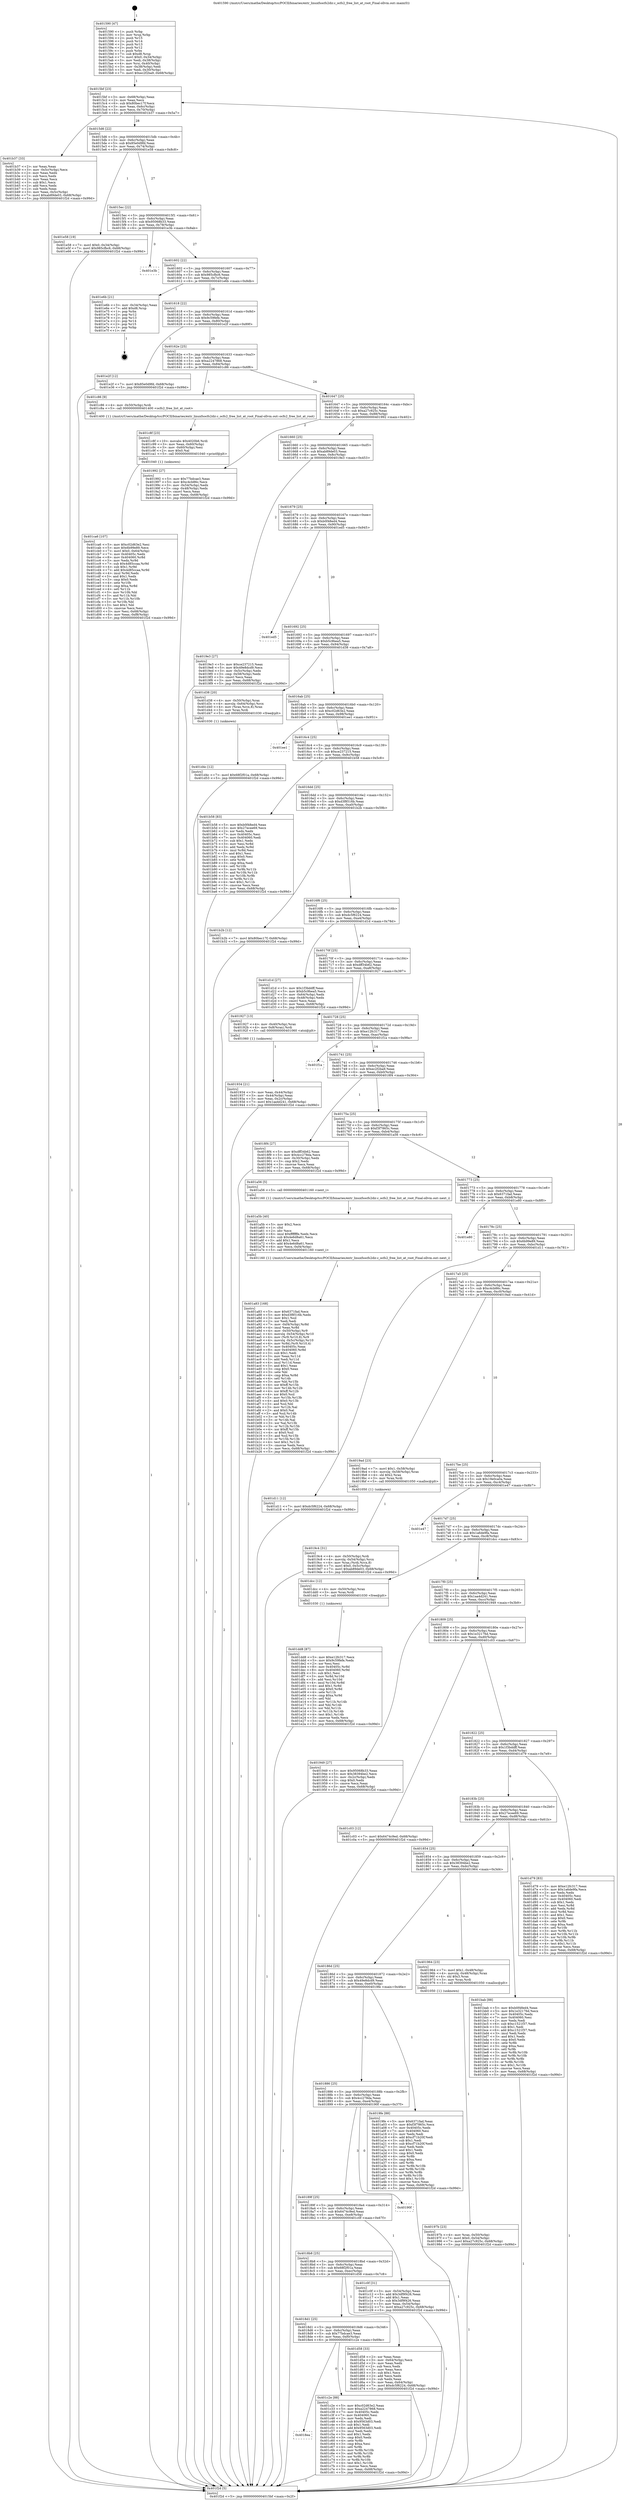 digraph "0x401590" {
  label = "0x401590 (/mnt/c/Users/mathe/Desktop/tcc/POCII/binaries/extr_linuxfsocfs2dir.c_ocfs2_free_list_at_root_Final-ollvm.out::main(0))"
  labelloc = "t"
  node[shape=record]

  Entry [label="",width=0.3,height=0.3,shape=circle,fillcolor=black,style=filled]
  "0x4015bf" [label="{
     0x4015bf [23]\l
     | [instrs]\l
     &nbsp;&nbsp;0x4015bf \<+3\>: mov -0x68(%rbp),%eax\l
     &nbsp;&nbsp;0x4015c2 \<+2\>: mov %eax,%ecx\l
     &nbsp;&nbsp;0x4015c4 \<+6\>: sub $0x80bec17f,%ecx\l
     &nbsp;&nbsp;0x4015ca \<+3\>: mov %eax,-0x6c(%rbp)\l
     &nbsp;&nbsp;0x4015cd \<+3\>: mov %ecx,-0x70(%rbp)\l
     &nbsp;&nbsp;0x4015d0 \<+6\>: je 0000000000401b37 \<main+0x5a7\>\l
  }"]
  "0x401b37" [label="{
     0x401b37 [33]\l
     | [instrs]\l
     &nbsp;&nbsp;0x401b37 \<+2\>: xor %eax,%eax\l
     &nbsp;&nbsp;0x401b39 \<+3\>: mov -0x5c(%rbp),%ecx\l
     &nbsp;&nbsp;0x401b3c \<+2\>: mov %eax,%edx\l
     &nbsp;&nbsp;0x401b3e \<+2\>: sub %ecx,%edx\l
     &nbsp;&nbsp;0x401b40 \<+2\>: mov %eax,%ecx\l
     &nbsp;&nbsp;0x401b42 \<+3\>: sub $0x1,%ecx\l
     &nbsp;&nbsp;0x401b45 \<+2\>: add %ecx,%edx\l
     &nbsp;&nbsp;0x401b47 \<+2\>: sub %edx,%eax\l
     &nbsp;&nbsp;0x401b49 \<+3\>: mov %eax,-0x5c(%rbp)\l
     &nbsp;&nbsp;0x401b4c \<+7\>: movl $0xab89de03,-0x68(%rbp)\l
     &nbsp;&nbsp;0x401b53 \<+5\>: jmp 0000000000401f2d \<main+0x99d\>\l
  }"]
  "0x4015d6" [label="{
     0x4015d6 [22]\l
     | [instrs]\l
     &nbsp;&nbsp;0x4015d6 \<+5\>: jmp 00000000004015db \<main+0x4b\>\l
     &nbsp;&nbsp;0x4015db \<+3\>: mov -0x6c(%rbp),%eax\l
     &nbsp;&nbsp;0x4015de \<+5\>: sub $0x85e0d9fd,%eax\l
     &nbsp;&nbsp;0x4015e3 \<+3\>: mov %eax,-0x74(%rbp)\l
     &nbsp;&nbsp;0x4015e6 \<+6\>: je 0000000000401e58 \<main+0x8c8\>\l
  }"]
  Exit [label="",width=0.3,height=0.3,shape=circle,fillcolor=black,style=filled,peripheries=2]
  "0x401e58" [label="{
     0x401e58 [19]\l
     | [instrs]\l
     &nbsp;&nbsp;0x401e58 \<+7\>: movl $0x0,-0x34(%rbp)\l
     &nbsp;&nbsp;0x401e5f \<+7\>: movl $0x985cfbc6,-0x68(%rbp)\l
     &nbsp;&nbsp;0x401e66 \<+5\>: jmp 0000000000401f2d \<main+0x99d\>\l
  }"]
  "0x4015ec" [label="{
     0x4015ec [22]\l
     | [instrs]\l
     &nbsp;&nbsp;0x4015ec \<+5\>: jmp 00000000004015f1 \<main+0x61\>\l
     &nbsp;&nbsp;0x4015f1 \<+3\>: mov -0x6c(%rbp),%eax\l
     &nbsp;&nbsp;0x4015f4 \<+5\>: sub $0x95068b33,%eax\l
     &nbsp;&nbsp;0x4015f9 \<+3\>: mov %eax,-0x78(%rbp)\l
     &nbsp;&nbsp;0x4015fc \<+6\>: je 0000000000401e3b \<main+0x8ab\>\l
  }"]
  "0x401dd8" [label="{
     0x401dd8 [87]\l
     | [instrs]\l
     &nbsp;&nbsp;0x401dd8 \<+5\>: mov $0xe12fc317,%ecx\l
     &nbsp;&nbsp;0x401ddd \<+5\>: mov $0x9c59fefe,%edx\l
     &nbsp;&nbsp;0x401de2 \<+2\>: xor %esi,%esi\l
     &nbsp;&nbsp;0x401de4 \<+8\>: mov 0x40405c,%r8d\l
     &nbsp;&nbsp;0x401dec \<+8\>: mov 0x404060,%r9d\l
     &nbsp;&nbsp;0x401df4 \<+3\>: sub $0x1,%esi\l
     &nbsp;&nbsp;0x401df7 \<+3\>: mov %r8d,%r10d\l
     &nbsp;&nbsp;0x401dfa \<+3\>: add %esi,%r10d\l
     &nbsp;&nbsp;0x401dfd \<+4\>: imul %r10d,%r8d\l
     &nbsp;&nbsp;0x401e01 \<+4\>: and $0x1,%r8d\l
     &nbsp;&nbsp;0x401e05 \<+4\>: cmp $0x0,%r8d\l
     &nbsp;&nbsp;0x401e09 \<+4\>: sete %r11b\l
     &nbsp;&nbsp;0x401e0d \<+4\>: cmp $0xa,%r9d\l
     &nbsp;&nbsp;0x401e11 \<+3\>: setl %bl\l
     &nbsp;&nbsp;0x401e14 \<+3\>: mov %r11b,%r14b\l
     &nbsp;&nbsp;0x401e17 \<+3\>: and %bl,%r14b\l
     &nbsp;&nbsp;0x401e1a \<+3\>: xor %bl,%r11b\l
     &nbsp;&nbsp;0x401e1d \<+3\>: or %r11b,%r14b\l
     &nbsp;&nbsp;0x401e20 \<+4\>: test $0x1,%r14b\l
     &nbsp;&nbsp;0x401e24 \<+3\>: cmovne %edx,%ecx\l
     &nbsp;&nbsp;0x401e27 \<+3\>: mov %ecx,-0x68(%rbp)\l
     &nbsp;&nbsp;0x401e2a \<+5\>: jmp 0000000000401f2d \<main+0x99d\>\l
  }"]
  "0x401e3b" [label="{
     0x401e3b\l
  }", style=dashed]
  "0x401602" [label="{
     0x401602 [22]\l
     | [instrs]\l
     &nbsp;&nbsp;0x401602 \<+5\>: jmp 0000000000401607 \<main+0x77\>\l
     &nbsp;&nbsp;0x401607 \<+3\>: mov -0x6c(%rbp),%eax\l
     &nbsp;&nbsp;0x40160a \<+5\>: sub $0x985cfbc6,%eax\l
     &nbsp;&nbsp;0x40160f \<+3\>: mov %eax,-0x7c(%rbp)\l
     &nbsp;&nbsp;0x401612 \<+6\>: je 0000000000401e6b \<main+0x8db\>\l
  }"]
  "0x401d4c" [label="{
     0x401d4c [12]\l
     | [instrs]\l
     &nbsp;&nbsp;0x401d4c \<+7\>: movl $0x68f2f01a,-0x68(%rbp)\l
     &nbsp;&nbsp;0x401d53 \<+5\>: jmp 0000000000401f2d \<main+0x99d\>\l
  }"]
  "0x401e6b" [label="{
     0x401e6b [21]\l
     | [instrs]\l
     &nbsp;&nbsp;0x401e6b \<+3\>: mov -0x34(%rbp),%eax\l
     &nbsp;&nbsp;0x401e6e \<+7\>: add $0xd8,%rsp\l
     &nbsp;&nbsp;0x401e75 \<+1\>: pop %rbx\l
     &nbsp;&nbsp;0x401e76 \<+2\>: pop %r12\l
     &nbsp;&nbsp;0x401e78 \<+2\>: pop %r13\l
     &nbsp;&nbsp;0x401e7a \<+2\>: pop %r14\l
     &nbsp;&nbsp;0x401e7c \<+2\>: pop %r15\l
     &nbsp;&nbsp;0x401e7e \<+1\>: pop %rbp\l
     &nbsp;&nbsp;0x401e7f \<+1\>: ret\l
  }"]
  "0x401618" [label="{
     0x401618 [22]\l
     | [instrs]\l
     &nbsp;&nbsp;0x401618 \<+5\>: jmp 000000000040161d \<main+0x8d\>\l
     &nbsp;&nbsp;0x40161d \<+3\>: mov -0x6c(%rbp),%eax\l
     &nbsp;&nbsp;0x401620 \<+5\>: sub $0x9c59fefe,%eax\l
     &nbsp;&nbsp;0x401625 \<+3\>: mov %eax,-0x80(%rbp)\l
     &nbsp;&nbsp;0x401628 \<+6\>: je 0000000000401e2f \<main+0x89f\>\l
  }"]
  "0x401ca6" [label="{
     0x401ca6 [107]\l
     | [instrs]\l
     &nbsp;&nbsp;0x401ca6 \<+5\>: mov $0xc02d63e2,%esi\l
     &nbsp;&nbsp;0x401cab \<+5\>: mov $0x6b99e89,%ecx\l
     &nbsp;&nbsp;0x401cb0 \<+7\>: movl $0x0,-0x64(%rbp)\l
     &nbsp;&nbsp;0x401cb7 \<+7\>: mov 0x40405c,%edx\l
     &nbsp;&nbsp;0x401cbe \<+8\>: mov 0x404060,%r8d\l
     &nbsp;&nbsp;0x401cc6 \<+3\>: mov %edx,%r9d\l
     &nbsp;&nbsp;0x401cc9 \<+7\>: sub $0x4d85ccaa,%r9d\l
     &nbsp;&nbsp;0x401cd0 \<+4\>: sub $0x1,%r9d\l
     &nbsp;&nbsp;0x401cd4 \<+7\>: add $0x4d85ccaa,%r9d\l
     &nbsp;&nbsp;0x401cdb \<+4\>: imul %r9d,%edx\l
     &nbsp;&nbsp;0x401cdf \<+3\>: and $0x1,%edx\l
     &nbsp;&nbsp;0x401ce2 \<+3\>: cmp $0x0,%edx\l
     &nbsp;&nbsp;0x401ce5 \<+4\>: sete %r10b\l
     &nbsp;&nbsp;0x401ce9 \<+4\>: cmp $0xa,%r8d\l
     &nbsp;&nbsp;0x401ced \<+4\>: setl %r11b\l
     &nbsp;&nbsp;0x401cf1 \<+3\>: mov %r10b,%bl\l
     &nbsp;&nbsp;0x401cf4 \<+3\>: and %r11b,%bl\l
     &nbsp;&nbsp;0x401cf7 \<+3\>: xor %r11b,%r10b\l
     &nbsp;&nbsp;0x401cfa \<+3\>: or %r10b,%bl\l
     &nbsp;&nbsp;0x401cfd \<+3\>: test $0x1,%bl\l
     &nbsp;&nbsp;0x401d00 \<+3\>: cmovne %ecx,%esi\l
     &nbsp;&nbsp;0x401d03 \<+3\>: mov %esi,-0x68(%rbp)\l
     &nbsp;&nbsp;0x401d06 \<+6\>: mov %eax,-0xf8(%rbp)\l
     &nbsp;&nbsp;0x401d0c \<+5\>: jmp 0000000000401f2d \<main+0x99d\>\l
  }"]
  "0x401e2f" [label="{
     0x401e2f [12]\l
     | [instrs]\l
     &nbsp;&nbsp;0x401e2f \<+7\>: movl $0x85e0d9fd,-0x68(%rbp)\l
     &nbsp;&nbsp;0x401e36 \<+5\>: jmp 0000000000401f2d \<main+0x99d\>\l
  }"]
  "0x40162e" [label="{
     0x40162e [25]\l
     | [instrs]\l
     &nbsp;&nbsp;0x40162e \<+5\>: jmp 0000000000401633 \<main+0xa3\>\l
     &nbsp;&nbsp;0x401633 \<+3\>: mov -0x6c(%rbp),%eax\l
     &nbsp;&nbsp;0x401636 \<+5\>: sub $0xa2247868,%eax\l
     &nbsp;&nbsp;0x40163b \<+6\>: mov %eax,-0x84(%rbp)\l
     &nbsp;&nbsp;0x401641 \<+6\>: je 0000000000401c86 \<main+0x6f6\>\l
  }"]
  "0x401c8f" [label="{
     0x401c8f [23]\l
     | [instrs]\l
     &nbsp;&nbsp;0x401c8f \<+10\>: movabs $0x4020b6,%rdi\l
     &nbsp;&nbsp;0x401c99 \<+3\>: mov %eax,-0x60(%rbp)\l
     &nbsp;&nbsp;0x401c9c \<+3\>: mov -0x60(%rbp),%esi\l
     &nbsp;&nbsp;0x401c9f \<+2\>: mov $0x0,%al\l
     &nbsp;&nbsp;0x401ca1 \<+5\>: call 0000000000401040 \<printf@plt\>\l
     | [calls]\l
     &nbsp;&nbsp;0x401040 \{1\} (unknown)\l
  }"]
  "0x401c86" [label="{
     0x401c86 [9]\l
     | [instrs]\l
     &nbsp;&nbsp;0x401c86 \<+4\>: mov -0x50(%rbp),%rdi\l
     &nbsp;&nbsp;0x401c8a \<+5\>: call 0000000000401400 \<ocfs2_free_list_at_root\>\l
     | [calls]\l
     &nbsp;&nbsp;0x401400 \{1\} (/mnt/c/Users/mathe/Desktop/tcc/POCII/binaries/extr_linuxfsocfs2dir.c_ocfs2_free_list_at_root_Final-ollvm.out::ocfs2_free_list_at_root)\l
  }"]
  "0x401647" [label="{
     0x401647 [25]\l
     | [instrs]\l
     &nbsp;&nbsp;0x401647 \<+5\>: jmp 000000000040164c \<main+0xbc\>\l
     &nbsp;&nbsp;0x40164c \<+3\>: mov -0x6c(%rbp),%eax\l
     &nbsp;&nbsp;0x40164f \<+5\>: sub $0xa27c925c,%eax\l
     &nbsp;&nbsp;0x401654 \<+6\>: mov %eax,-0x88(%rbp)\l
     &nbsp;&nbsp;0x40165a \<+6\>: je 0000000000401992 \<main+0x402\>\l
  }"]
  "0x4018ea" [label="{
     0x4018ea\l
  }", style=dashed]
  "0x401992" [label="{
     0x401992 [27]\l
     | [instrs]\l
     &nbsp;&nbsp;0x401992 \<+5\>: mov $0x77bdcae3,%eax\l
     &nbsp;&nbsp;0x401997 \<+5\>: mov $0xc4cb86c,%ecx\l
     &nbsp;&nbsp;0x40199c \<+3\>: mov -0x54(%rbp),%edx\l
     &nbsp;&nbsp;0x40199f \<+3\>: cmp -0x48(%rbp),%edx\l
     &nbsp;&nbsp;0x4019a2 \<+3\>: cmovl %ecx,%eax\l
     &nbsp;&nbsp;0x4019a5 \<+3\>: mov %eax,-0x68(%rbp)\l
     &nbsp;&nbsp;0x4019a8 \<+5\>: jmp 0000000000401f2d \<main+0x99d\>\l
  }"]
  "0x401660" [label="{
     0x401660 [25]\l
     | [instrs]\l
     &nbsp;&nbsp;0x401660 \<+5\>: jmp 0000000000401665 \<main+0xd5\>\l
     &nbsp;&nbsp;0x401665 \<+3\>: mov -0x6c(%rbp),%eax\l
     &nbsp;&nbsp;0x401668 \<+5\>: sub $0xab89de03,%eax\l
     &nbsp;&nbsp;0x40166d \<+6\>: mov %eax,-0x8c(%rbp)\l
     &nbsp;&nbsp;0x401673 \<+6\>: je 00000000004019e3 \<main+0x453\>\l
  }"]
  "0x401c2e" [label="{
     0x401c2e [88]\l
     | [instrs]\l
     &nbsp;&nbsp;0x401c2e \<+5\>: mov $0xc02d63e2,%eax\l
     &nbsp;&nbsp;0x401c33 \<+5\>: mov $0xa2247868,%ecx\l
     &nbsp;&nbsp;0x401c38 \<+7\>: mov 0x40405c,%edx\l
     &nbsp;&nbsp;0x401c3f \<+7\>: mov 0x404060,%esi\l
     &nbsp;&nbsp;0x401c46 \<+2\>: mov %edx,%edi\l
     &nbsp;&nbsp;0x401c48 \<+6\>: sub $0x9563d03,%edi\l
     &nbsp;&nbsp;0x401c4e \<+3\>: sub $0x1,%edi\l
     &nbsp;&nbsp;0x401c51 \<+6\>: add $0x9563d03,%edi\l
     &nbsp;&nbsp;0x401c57 \<+3\>: imul %edi,%edx\l
     &nbsp;&nbsp;0x401c5a \<+3\>: and $0x1,%edx\l
     &nbsp;&nbsp;0x401c5d \<+3\>: cmp $0x0,%edx\l
     &nbsp;&nbsp;0x401c60 \<+4\>: sete %r8b\l
     &nbsp;&nbsp;0x401c64 \<+3\>: cmp $0xa,%esi\l
     &nbsp;&nbsp;0x401c67 \<+4\>: setl %r9b\l
     &nbsp;&nbsp;0x401c6b \<+3\>: mov %r8b,%r10b\l
     &nbsp;&nbsp;0x401c6e \<+3\>: and %r9b,%r10b\l
     &nbsp;&nbsp;0x401c71 \<+3\>: xor %r9b,%r8b\l
     &nbsp;&nbsp;0x401c74 \<+3\>: or %r8b,%r10b\l
     &nbsp;&nbsp;0x401c77 \<+4\>: test $0x1,%r10b\l
     &nbsp;&nbsp;0x401c7b \<+3\>: cmovne %ecx,%eax\l
     &nbsp;&nbsp;0x401c7e \<+3\>: mov %eax,-0x68(%rbp)\l
     &nbsp;&nbsp;0x401c81 \<+5\>: jmp 0000000000401f2d \<main+0x99d\>\l
  }"]
  "0x4019e3" [label="{
     0x4019e3 [27]\l
     | [instrs]\l
     &nbsp;&nbsp;0x4019e3 \<+5\>: mov $0xce237215,%eax\l
     &nbsp;&nbsp;0x4019e8 \<+5\>: mov $0x49e8dcd9,%ecx\l
     &nbsp;&nbsp;0x4019ed \<+3\>: mov -0x5c(%rbp),%edx\l
     &nbsp;&nbsp;0x4019f0 \<+3\>: cmp -0x58(%rbp),%edx\l
     &nbsp;&nbsp;0x4019f3 \<+3\>: cmovl %ecx,%eax\l
     &nbsp;&nbsp;0x4019f6 \<+3\>: mov %eax,-0x68(%rbp)\l
     &nbsp;&nbsp;0x4019f9 \<+5\>: jmp 0000000000401f2d \<main+0x99d\>\l
  }"]
  "0x401679" [label="{
     0x401679 [25]\l
     | [instrs]\l
     &nbsp;&nbsp;0x401679 \<+5\>: jmp 000000000040167e \<main+0xee\>\l
     &nbsp;&nbsp;0x40167e \<+3\>: mov -0x6c(%rbp),%eax\l
     &nbsp;&nbsp;0x401681 \<+5\>: sub $0xb0f48ed4,%eax\l
     &nbsp;&nbsp;0x401686 \<+6\>: mov %eax,-0x90(%rbp)\l
     &nbsp;&nbsp;0x40168c \<+6\>: je 0000000000401ed5 \<main+0x945\>\l
  }"]
  "0x4018d1" [label="{
     0x4018d1 [25]\l
     | [instrs]\l
     &nbsp;&nbsp;0x4018d1 \<+5\>: jmp 00000000004018d6 \<main+0x346\>\l
     &nbsp;&nbsp;0x4018d6 \<+3\>: mov -0x6c(%rbp),%eax\l
     &nbsp;&nbsp;0x4018d9 \<+5\>: sub $0x77bdcae3,%eax\l
     &nbsp;&nbsp;0x4018de \<+6\>: mov %eax,-0xf0(%rbp)\l
     &nbsp;&nbsp;0x4018e4 \<+6\>: je 0000000000401c2e \<main+0x69e\>\l
  }"]
  "0x401ed5" [label="{
     0x401ed5\l
  }", style=dashed]
  "0x401692" [label="{
     0x401692 [25]\l
     | [instrs]\l
     &nbsp;&nbsp;0x401692 \<+5\>: jmp 0000000000401697 \<main+0x107\>\l
     &nbsp;&nbsp;0x401697 \<+3\>: mov -0x6c(%rbp),%eax\l
     &nbsp;&nbsp;0x40169a \<+5\>: sub $0xb5c9bea5,%eax\l
     &nbsp;&nbsp;0x40169f \<+6\>: mov %eax,-0x94(%rbp)\l
     &nbsp;&nbsp;0x4016a5 \<+6\>: je 0000000000401d38 \<main+0x7a8\>\l
  }"]
  "0x401d58" [label="{
     0x401d58 [33]\l
     | [instrs]\l
     &nbsp;&nbsp;0x401d58 \<+2\>: xor %eax,%eax\l
     &nbsp;&nbsp;0x401d5a \<+3\>: mov -0x64(%rbp),%ecx\l
     &nbsp;&nbsp;0x401d5d \<+2\>: mov %eax,%edx\l
     &nbsp;&nbsp;0x401d5f \<+2\>: sub %ecx,%edx\l
     &nbsp;&nbsp;0x401d61 \<+2\>: mov %eax,%ecx\l
     &nbsp;&nbsp;0x401d63 \<+3\>: sub $0x1,%ecx\l
     &nbsp;&nbsp;0x401d66 \<+2\>: add %ecx,%edx\l
     &nbsp;&nbsp;0x401d68 \<+2\>: sub %edx,%eax\l
     &nbsp;&nbsp;0x401d6a \<+3\>: mov %eax,-0x64(%rbp)\l
     &nbsp;&nbsp;0x401d6d \<+7\>: movl $0xdc5f6224,-0x68(%rbp)\l
     &nbsp;&nbsp;0x401d74 \<+5\>: jmp 0000000000401f2d \<main+0x99d\>\l
  }"]
  "0x401d38" [label="{
     0x401d38 [20]\l
     | [instrs]\l
     &nbsp;&nbsp;0x401d38 \<+4\>: mov -0x50(%rbp),%rax\l
     &nbsp;&nbsp;0x401d3c \<+4\>: movslq -0x64(%rbp),%rcx\l
     &nbsp;&nbsp;0x401d40 \<+4\>: mov (%rax,%rcx,8),%rax\l
     &nbsp;&nbsp;0x401d44 \<+3\>: mov %rax,%rdi\l
     &nbsp;&nbsp;0x401d47 \<+5\>: call 0000000000401030 \<free@plt\>\l
     | [calls]\l
     &nbsp;&nbsp;0x401030 \{1\} (unknown)\l
  }"]
  "0x4016ab" [label="{
     0x4016ab [25]\l
     | [instrs]\l
     &nbsp;&nbsp;0x4016ab \<+5\>: jmp 00000000004016b0 \<main+0x120\>\l
     &nbsp;&nbsp;0x4016b0 \<+3\>: mov -0x6c(%rbp),%eax\l
     &nbsp;&nbsp;0x4016b3 \<+5\>: sub $0xc02d63e2,%eax\l
     &nbsp;&nbsp;0x4016b8 \<+6\>: mov %eax,-0x98(%rbp)\l
     &nbsp;&nbsp;0x4016be \<+6\>: je 0000000000401ee1 \<main+0x951\>\l
  }"]
  "0x4018b8" [label="{
     0x4018b8 [25]\l
     | [instrs]\l
     &nbsp;&nbsp;0x4018b8 \<+5\>: jmp 00000000004018bd \<main+0x32d\>\l
     &nbsp;&nbsp;0x4018bd \<+3\>: mov -0x6c(%rbp),%eax\l
     &nbsp;&nbsp;0x4018c0 \<+5\>: sub $0x68f2f01a,%eax\l
     &nbsp;&nbsp;0x4018c5 \<+6\>: mov %eax,-0xec(%rbp)\l
     &nbsp;&nbsp;0x4018cb \<+6\>: je 0000000000401d58 \<main+0x7c8\>\l
  }"]
  "0x401ee1" [label="{
     0x401ee1\l
  }", style=dashed]
  "0x4016c4" [label="{
     0x4016c4 [25]\l
     | [instrs]\l
     &nbsp;&nbsp;0x4016c4 \<+5\>: jmp 00000000004016c9 \<main+0x139\>\l
     &nbsp;&nbsp;0x4016c9 \<+3\>: mov -0x6c(%rbp),%eax\l
     &nbsp;&nbsp;0x4016cc \<+5\>: sub $0xce237215,%eax\l
     &nbsp;&nbsp;0x4016d1 \<+6\>: mov %eax,-0x9c(%rbp)\l
     &nbsp;&nbsp;0x4016d7 \<+6\>: je 0000000000401b58 \<main+0x5c8\>\l
  }"]
  "0x401c0f" [label="{
     0x401c0f [31]\l
     | [instrs]\l
     &nbsp;&nbsp;0x401c0f \<+3\>: mov -0x54(%rbp),%eax\l
     &nbsp;&nbsp;0x401c12 \<+5\>: add $0x3df9f426,%eax\l
     &nbsp;&nbsp;0x401c17 \<+3\>: add $0x1,%eax\l
     &nbsp;&nbsp;0x401c1a \<+5\>: sub $0x3df9f426,%eax\l
     &nbsp;&nbsp;0x401c1f \<+3\>: mov %eax,-0x54(%rbp)\l
     &nbsp;&nbsp;0x401c22 \<+7\>: movl $0xa27c925c,-0x68(%rbp)\l
     &nbsp;&nbsp;0x401c29 \<+5\>: jmp 0000000000401f2d \<main+0x99d\>\l
  }"]
  "0x401b58" [label="{
     0x401b58 [83]\l
     | [instrs]\l
     &nbsp;&nbsp;0x401b58 \<+5\>: mov $0xb0f48ed4,%eax\l
     &nbsp;&nbsp;0x401b5d \<+5\>: mov $0x27ecee69,%ecx\l
     &nbsp;&nbsp;0x401b62 \<+2\>: xor %edx,%edx\l
     &nbsp;&nbsp;0x401b64 \<+7\>: mov 0x40405c,%esi\l
     &nbsp;&nbsp;0x401b6b \<+7\>: mov 0x404060,%edi\l
     &nbsp;&nbsp;0x401b72 \<+3\>: sub $0x1,%edx\l
     &nbsp;&nbsp;0x401b75 \<+3\>: mov %esi,%r8d\l
     &nbsp;&nbsp;0x401b78 \<+3\>: add %edx,%r8d\l
     &nbsp;&nbsp;0x401b7b \<+4\>: imul %r8d,%esi\l
     &nbsp;&nbsp;0x401b7f \<+3\>: and $0x1,%esi\l
     &nbsp;&nbsp;0x401b82 \<+3\>: cmp $0x0,%esi\l
     &nbsp;&nbsp;0x401b85 \<+4\>: sete %r9b\l
     &nbsp;&nbsp;0x401b89 \<+3\>: cmp $0xa,%edi\l
     &nbsp;&nbsp;0x401b8c \<+4\>: setl %r10b\l
     &nbsp;&nbsp;0x401b90 \<+3\>: mov %r9b,%r11b\l
     &nbsp;&nbsp;0x401b93 \<+3\>: and %r10b,%r11b\l
     &nbsp;&nbsp;0x401b96 \<+3\>: xor %r10b,%r9b\l
     &nbsp;&nbsp;0x401b99 \<+3\>: or %r9b,%r11b\l
     &nbsp;&nbsp;0x401b9c \<+4\>: test $0x1,%r11b\l
     &nbsp;&nbsp;0x401ba0 \<+3\>: cmovne %ecx,%eax\l
     &nbsp;&nbsp;0x401ba3 \<+3\>: mov %eax,-0x68(%rbp)\l
     &nbsp;&nbsp;0x401ba6 \<+5\>: jmp 0000000000401f2d \<main+0x99d\>\l
  }"]
  "0x4016dd" [label="{
     0x4016dd [25]\l
     | [instrs]\l
     &nbsp;&nbsp;0x4016dd \<+5\>: jmp 00000000004016e2 \<main+0x152\>\l
     &nbsp;&nbsp;0x4016e2 \<+3\>: mov -0x6c(%rbp),%eax\l
     &nbsp;&nbsp;0x4016e5 \<+5\>: sub $0xd3f8516b,%eax\l
     &nbsp;&nbsp;0x4016ea \<+6\>: mov %eax,-0xa0(%rbp)\l
     &nbsp;&nbsp;0x4016f0 \<+6\>: je 0000000000401b2b \<main+0x59b\>\l
  }"]
  "0x40189f" [label="{
     0x40189f [25]\l
     | [instrs]\l
     &nbsp;&nbsp;0x40189f \<+5\>: jmp 00000000004018a4 \<main+0x314\>\l
     &nbsp;&nbsp;0x4018a4 \<+3\>: mov -0x6c(%rbp),%eax\l
     &nbsp;&nbsp;0x4018a7 \<+5\>: sub $0x6474c9ed,%eax\l
     &nbsp;&nbsp;0x4018ac \<+6\>: mov %eax,-0xe8(%rbp)\l
     &nbsp;&nbsp;0x4018b2 \<+6\>: je 0000000000401c0f \<main+0x67f\>\l
  }"]
  "0x401b2b" [label="{
     0x401b2b [12]\l
     | [instrs]\l
     &nbsp;&nbsp;0x401b2b \<+7\>: movl $0x80bec17f,-0x68(%rbp)\l
     &nbsp;&nbsp;0x401b32 \<+5\>: jmp 0000000000401f2d \<main+0x99d\>\l
  }"]
  "0x4016f6" [label="{
     0x4016f6 [25]\l
     | [instrs]\l
     &nbsp;&nbsp;0x4016f6 \<+5\>: jmp 00000000004016fb \<main+0x16b\>\l
     &nbsp;&nbsp;0x4016fb \<+3\>: mov -0x6c(%rbp),%eax\l
     &nbsp;&nbsp;0x4016fe \<+5\>: sub $0xdc5f6224,%eax\l
     &nbsp;&nbsp;0x401703 \<+6\>: mov %eax,-0xa4(%rbp)\l
     &nbsp;&nbsp;0x401709 \<+6\>: je 0000000000401d1d \<main+0x78d\>\l
  }"]
  "0x40190f" [label="{
     0x40190f\l
  }", style=dashed]
  "0x401d1d" [label="{
     0x401d1d [27]\l
     | [instrs]\l
     &nbsp;&nbsp;0x401d1d \<+5\>: mov $0x1f3bddff,%eax\l
     &nbsp;&nbsp;0x401d22 \<+5\>: mov $0xb5c9bea5,%ecx\l
     &nbsp;&nbsp;0x401d27 \<+3\>: mov -0x64(%rbp),%edx\l
     &nbsp;&nbsp;0x401d2a \<+3\>: cmp -0x48(%rbp),%edx\l
     &nbsp;&nbsp;0x401d2d \<+3\>: cmovl %ecx,%eax\l
     &nbsp;&nbsp;0x401d30 \<+3\>: mov %eax,-0x68(%rbp)\l
     &nbsp;&nbsp;0x401d33 \<+5\>: jmp 0000000000401f2d \<main+0x99d\>\l
  }"]
  "0x40170f" [label="{
     0x40170f [25]\l
     | [instrs]\l
     &nbsp;&nbsp;0x40170f \<+5\>: jmp 0000000000401714 \<main+0x184\>\l
     &nbsp;&nbsp;0x401714 \<+3\>: mov -0x6c(%rbp),%eax\l
     &nbsp;&nbsp;0x401717 \<+5\>: sub $0xdff34b62,%eax\l
     &nbsp;&nbsp;0x40171c \<+6\>: mov %eax,-0xa8(%rbp)\l
     &nbsp;&nbsp;0x401722 \<+6\>: je 0000000000401927 \<main+0x397\>\l
  }"]
  "0x401a83" [label="{
     0x401a83 [168]\l
     | [instrs]\l
     &nbsp;&nbsp;0x401a83 \<+5\>: mov $0x6371fad,%ecx\l
     &nbsp;&nbsp;0x401a88 \<+5\>: mov $0xd3f8516b,%edx\l
     &nbsp;&nbsp;0x401a8d \<+3\>: mov $0x1,%sil\l
     &nbsp;&nbsp;0x401a90 \<+2\>: xor %edi,%edi\l
     &nbsp;&nbsp;0x401a92 \<+7\>: mov -0xf4(%rbp),%r8d\l
     &nbsp;&nbsp;0x401a99 \<+4\>: imul %eax,%r8d\l
     &nbsp;&nbsp;0x401a9d \<+4\>: mov -0x50(%rbp),%r9\l
     &nbsp;&nbsp;0x401aa1 \<+4\>: movslq -0x54(%rbp),%r10\l
     &nbsp;&nbsp;0x401aa5 \<+4\>: mov (%r9,%r10,8),%r9\l
     &nbsp;&nbsp;0x401aa9 \<+4\>: movslq -0x5c(%rbp),%r10\l
     &nbsp;&nbsp;0x401aad \<+4\>: mov %r8d,(%r9,%r10,4)\l
     &nbsp;&nbsp;0x401ab1 \<+7\>: mov 0x40405c,%eax\l
     &nbsp;&nbsp;0x401ab8 \<+8\>: mov 0x404060,%r8d\l
     &nbsp;&nbsp;0x401ac0 \<+3\>: sub $0x1,%edi\l
     &nbsp;&nbsp;0x401ac3 \<+3\>: mov %eax,%r11d\l
     &nbsp;&nbsp;0x401ac6 \<+3\>: add %edi,%r11d\l
     &nbsp;&nbsp;0x401ac9 \<+4\>: imul %r11d,%eax\l
     &nbsp;&nbsp;0x401acd \<+3\>: and $0x1,%eax\l
     &nbsp;&nbsp;0x401ad0 \<+3\>: cmp $0x0,%eax\l
     &nbsp;&nbsp;0x401ad3 \<+3\>: sete %bl\l
     &nbsp;&nbsp;0x401ad6 \<+4\>: cmp $0xa,%r8d\l
     &nbsp;&nbsp;0x401ada \<+4\>: setl %r14b\l
     &nbsp;&nbsp;0x401ade \<+3\>: mov %bl,%r15b\l
     &nbsp;&nbsp;0x401ae1 \<+4\>: xor $0xff,%r15b\l
     &nbsp;&nbsp;0x401ae5 \<+3\>: mov %r14b,%r12b\l
     &nbsp;&nbsp;0x401ae8 \<+4\>: xor $0xff,%r12b\l
     &nbsp;&nbsp;0x401aec \<+4\>: xor $0x0,%sil\l
     &nbsp;&nbsp;0x401af0 \<+3\>: mov %r15b,%r13b\l
     &nbsp;&nbsp;0x401af3 \<+4\>: and $0x0,%r13b\l
     &nbsp;&nbsp;0x401af7 \<+3\>: and %sil,%bl\l
     &nbsp;&nbsp;0x401afa \<+3\>: mov %r12b,%al\l
     &nbsp;&nbsp;0x401afd \<+2\>: and $0x0,%al\l
     &nbsp;&nbsp;0x401aff \<+3\>: and %sil,%r14b\l
     &nbsp;&nbsp;0x401b02 \<+3\>: or %bl,%r13b\l
     &nbsp;&nbsp;0x401b05 \<+3\>: or %r14b,%al\l
     &nbsp;&nbsp;0x401b08 \<+3\>: xor %al,%r13b\l
     &nbsp;&nbsp;0x401b0b \<+3\>: or %r12b,%r15b\l
     &nbsp;&nbsp;0x401b0e \<+4\>: xor $0xff,%r15b\l
     &nbsp;&nbsp;0x401b12 \<+4\>: or $0x0,%sil\l
     &nbsp;&nbsp;0x401b16 \<+3\>: and %sil,%r15b\l
     &nbsp;&nbsp;0x401b19 \<+3\>: or %r15b,%r13b\l
     &nbsp;&nbsp;0x401b1c \<+4\>: test $0x1,%r13b\l
     &nbsp;&nbsp;0x401b20 \<+3\>: cmovne %edx,%ecx\l
     &nbsp;&nbsp;0x401b23 \<+3\>: mov %ecx,-0x68(%rbp)\l
     &nbsp;&nbsp;0x401b26 \<+5\>: jmp 0000000000401f2d \<main+0x99d\>\l
  }"]
  "0x401927" [label="{
     0x401927 [13]\l
     | [instrs]\l
     &nbsp;&nbsp;0x401927 \<+4\>: mov -0x40(%rbp),%rax\l
     &nbsp;&nbsp;0x40192b \<+4\>: mov 0x8(%rax),%rdi\l
     &nbsp;&nbsp;0x40192f \<+5\>: call 0000000000401060 \<atoi@plt\>\l
     | [calls]\l
     &nbsp;&nbsp;0x401060 \{1\} (unknown)\l
  }"]
  "0x401728" [label="{
     0x401728 [25]\l
     | [instrs]\l
     &nbsp;&nbsp;0x401728 \<+5\>: jmp 000000000040172d \<main+0x19d\>\l
     &nbsp;&nbsp;0x40172d \<+3\>: mov -0x6c(%rbp),%eax\l
     &nbsp;&nbsp;0x401730 \<+5\>: sub $0xe12fc317,%eax\l
     &nbsp;&nbsp;0x401735 \<+6\>: mov %eax,-0xac(%rbp)\l
     &nbsp;&nbsp;0x40173b \<+6\>: je 0000000000401f1a \<main+0x98a\>\l
  }"]
  "0x401a5b" [label="{
     0x401a5b [40]\l
     | [instrs]\l
     &nbsp;&nbsp;0x401a5b \<+5\>: mov $0x2,%ecx\l
     &nbsp;&nbsp;0x401a60 \<+1\>: cltd\l
     &nbsp;&nbsp;0x401a61 \<+2\>: idiv %ecx\l
     &nbsp;&nbsp;0x401a63 \<+6\>: imul $0xfffffffe,%edx,%ecx\l
     &nbsp;&nbsp;0x401a69 \<+6\>: sub $0x4e6d8a61,%ecx\l
     &nbsp;&nbsp;0x401a6f \<+3\>: add $0x1,%ecx\l
     &nbsp;&nbsp;0x401a72 \<+6\>: add $0x4e6d8a61,%ecx\l
     &nbsp;&nbsp;0x401a78 \<+6\>: mov %ecx,-0xf4(%rbp)\l
     &nbsp;&nbsp;0x401a7e \<+5\>: call 0000000000401160 \<next_i\>\l
     | [calls]\l
     &nbsp;&nbsp;0x401160 \{1\} (/mnt/c/Users/mathe/Desktop/tcc/POCII/binaries/extr_linuxfsocfs2dir.c_ocfs2_free_list_at_root_Final-ollvm.out::next_i)\l
  }"]
  "0x401f1a" [label="{
     0x401f1a\l
  }", style=dashed]
  "0x401741" [label="{
     0x401741 [25]\l
     | [instrs]\l
     &nbsp;&nbsp;0x401741 \<+5\>: jmp 0000000000401746 \<main+0x1b6\>\l
     &nbsp;&nbsp;0x401746 \<+3\>: mov -0x6c(%rbp),%eax\l
     &nbsp;&nbsp;0x401749 \<+5\>: sub $0xec2f2ba9,%eax\l
     &nbsp;&nbsp;0x40174e \<+6\>: mov %eax,-0xb0(%rbp)\l
     &nbsp;&nbsp;0x401754 \<+6\>: je 00000000004018f4 \<main+0x364\>\l
  }"]
  "0x401886" [label="{
     0x401886 [25]\l
     | [instrs]\l
     &nbsp;&nbsp;0x401886 \<+5\>: jmp 000000000040188b \<main+0x2fb\>\l
     &nbsp;&nbsp;0x40188b \<+3\>: mov -0x6c(%rbp),%eax\l
     &nbsp;&nbsp;0x40188e \<+5\>: sub $0x4cc278da,%eax\l
     &nbsp;&nbsp;0x401893 \<+6\>: mov %eax,-0xe4(%rbp)\l
     &nbsp;&nbsp;0x401899 \<+6\>: je 000000000040190f \<main+0x37f\>\l
  }"]
  "0x4018f4" [label="{
     0x4018f4 [27]\l
     | [instrs]\l
     &nbsp;&nbsp;0x4018f4 \<+5\>: mov $0xdff34b62,%eax\l
     &nbsp;&nbsp;0x4018f9 \<+5\>: mov $0x4cc278da,%ecx\l
     &nbsp;&nbsp;0x4018fe \<+3\>: mov -0x30(%rbp),%edx\l
     &nbsp;&nbsp;0x401901 \<+3\>: cmp $0x2,%edx\l
     &nbsp;&nbsp;0x401904 \<+3\>: cmovne %ecx,%eax\l
     &nbsp;&nbsp;0x401907 \<+3\>: mov %eax,-0x68(%rbp)\l
     &nbsp;&nbsp;0x40190a \<+5\>: jmp 0000000000401f2d \<main+0x99d\>\l
  }"]
  "0x40175a" [label="{
     0x40175a [25]\l
     | [instrs]\l
     &nbsp;&nbsp;0x40175a \<+5\>: jmp 000000000040175f \<main+0x1cf\>\l
     &nbsp;&nbsp;0x40175f \<+3\>: mov -0x6c(%rbp),%eax\l
     &nbsp;&nbsp;0x401762 \<+5\>: sub $0xf3f7865c,%eax\l
     &nbsp;&nbsp;0x401767 \<+6\>: mov %eax,-0xb4(%rbp)\l
     &nbsp;&nbsp;0x40176d \<+6\>: je 0000000000401a56 \<main+0x4c6\>\l
  }"]
  "0x401f2d" [label="{
     0x401f2d [5]\l
     | [instrs]\l
     &nbsp;&nbsp;0x401f2d \<+5\>: jmp 00000000004015bf \<main+0x2f\>\l
  }"]
  "0x401590" [label="{
     0x401590 [47]\l
     | [instrs]\l
     &nbsp;&nbsp;0x401590 \<+1\>: push %rbp\l
     &nbsp;&nbsp;0x401591 \<+3\>: mov %rsp,%rbp\l
     &nbsp;&nbsp;0x401594 \<+2\>: push %r15\l
     &nbsp;&nbsp;0x401596 \<+2\>: push %r14\l
     &nbsp;&nbsp;0x401598 \<+2\>: push %r13\l
     &nbsp;&nbsp;0x40159a \<+2\>: push %r12\l
     &nbsp;&nbsp;0x40159c \<+1\>: push %rbx\l
     &nbsp;&nbsp;0x40159d \<+7\>: sub $0xd8,%rsp\l
     &nbsp;&nbsp;0x4015a4 \<+7\>: movl $0x0,-0x34(%rbp)\l
     &nbsp;&nbsp;0x4015ab \<+3\>: mov %edi,-0x38(%rbp)\l
     &nbsp;&nbsp;0x4015ae \<+4\>: mov %rsi,-0x40(%rbp)\l
     &nbsp;&nbsp;0x4015b2 \<+3\>: mov -0x38(%rbp),%edi\l
     &nbsp;&nbsp;0x4015b5 \<+3\>: mov %edi,-0x30(%rbp)\l
     &nbsp;&nbsp;0x4015b8 \<+7\>: movl $0xec2f2ba9,-0x68(%rbp)\l
  }"]
  "0x401934" [label="{
     0x401934 [21]\l
     | [instrs]\l
     &nbsp;&nbsp;0x401934 \<+3\>: mov %eax,-0x44(%rbp)\l
     &nbsp;&nbsp;0x401937 \<+3\>: mov -0x44(%rbp),%eax\l
     &nbsp;&nbsp;0x40193a \<+3\>: mov %eax,-0x2c(%rbp)\l
     &nbsp;&nbsp;0x40193d \<+7\>: movl $0x1aa4d241,-0x68(%rbp)\l
     &nbsp;&nbsp;0x401944 \<+5\>: jmp 0000000000401f2d \<main+0x99d\>\l
  }"]
  "0x4019fe" [label="{
     0x4019fe [88]\l
     | [instrs]\l
     &nbsp;&nbsp;0x4019fe \<+5\>: mov $0x6371fad,%eax\l
     &nbsp;&nbsp;0x401a03 \<+5\>: mov $0xf3f7865c,%ecx\l
     &nbsp;&nbsp;0x401a08 \<+7\>: mov 0x40405c,%edx\l
     &nbsp;&nbsp;0x401a0f \<+7\>: mov 0x404060,%esi\l
     &nbsp;&nbsp;0x401a16 \<+2\>: mov %edx,%edi\l
     &nbsp;&nbsp;0x401a18 \<+6\>: add $0xcf71b20f,%edi\l
     &nbsp;&nbsp;0x401a1e \<+3\>: sub $0x1,%edi\l
     &nbsp;&nbsp;0x401a21 \<+6\>: sub $0xcf71b20f,%edi\l
     &nbsp;&nbsp;0x401a27 \<+3\>: imul %edi,%edx\l
     &nbsp;&nbsp;0x401a2a \<+3\>: and $0x1,%edx\l
     &nbsp;&nbsp;0x401a2d \<+3\>: cmp $0x0,%edx\l
     &nbsp;&nbsp;0x401a30 \<+4\>: sete %r8b\l
     &nbsp;&nbsp;0x401a34 \<+3\>: cmp $0xa,%esi\l
     &nbsp;&nbsp;0x401a37 \<+4\>: setl %r9b\l
     &nbsp;&nbsp;0x401a3b \<+3\>: mov %r8b,%r10b\l
     &nbsp;&nbsp;0x401a3e \<+3\>: and %r9b,%r10b\l
     &nbsp;&nbsp;0x401a41 \<+3\>: xor %r9b,%r8b\l
     &nbsp;&nbsp;0x401a44 \<+3\>: or %r8b,%r10b\l
     &nbsp;&nbsp;0x401a47 \<+4\>: test $0x1,%r10b\l
     &nbsp;&nbsp;0x401a4b \<+3\>: cmovne %ecx,%eax\l
     &nbsp;&nbsp;0x401a4e \<+3\>: mov %eax,-0x68(%rbp)\l
     &nbsp;&nbsp;0x401a51 \<+5\>: jmp 0000000000401f2d \<main+0x99d\>\l
  }"]
  "0x401a56" [label="{
     0x401a56 [5]\l
     | [instrs]\l
     &nbsp;&nbsp;0x401a56 \<+5\>: call 0000000000401160 \<next_i\>\l
     | [calls]\l
     &nbsp;&nbsp;0x401160 \{1\} (/mnt/c/Users/mathe/Desktop/tcc/POCII/binaries/extr_linuxfsocfs2dir.c_ocfs2_free_list_at_root_Final-ollvm.out::next_i)\l
  }"]
  "0x401773" [label="{
     0x401773 [25]\l
     | [instrs]\l
     &nbsp;&nbsp;0x401773 \<+5\>: jmp 0000000000401778 \<main+0x1e8\>\l
     &nbsp;&nbsp;0x401778 \<+3\>: mov -0x6c(%rbp),%eax\l
     &nbsp;&nbsp;0x40177b \<+5\>: sub $0x6371fad,%eax\l
     &nbsp;&nbsp;0x401780 \<+6\>: mov %eax,-0xb8(%rbp)\l
     &nbsp;&nbsp;0x401786 \<+6\>: je 0000000000401e80 \<main+0x8f0\>\l
  }"]
  "0x4019c4" [label="{
     0x4019c4 [31]\l
     | [instrs]\l
     &nbsp;&nbsp;0x4019c4 \<+4\>: mov -0x50(%rbp),%rdi\l
     &nbsp;&nbsp;0x4019c8 \<+4\>: movslq -0x54(%rbp),%rcx\l
     &nbsp;&nbsp;0x4019cc \<+4\>: mov %rax,(%rdi,%rcx,8)\l
     &nbsp;&nbsp;0x4019d0 \<+7\>: movl $0x0,-0x5c(%rbp)\l
     &nbsp;&nbsp;0x4019d7 \<+7\>: movl $0xab89de03,-0x68(%rbp)\l
     &nbsp;&nbsp;0x4019de \<+5\>: jmp 0000000000401f2d \<main+0x99d\>\l
  }"]
  "0x401e80" [label="{
     0x401e80\l
  }", style=dashed]
  "0x40178c" [label="{
     0x40178c [25]\l
     | [instrs]\l
     &nbsp;&nbsp;0x40178c \<+5\>: jmp 0000000000401791 \<main+0x201\>\l
     &nbsp;&nbsp;0x401791 \<+3\>: mov -0x6c(%rbp),%eax\l
     &nbsp;&nbsp;0x401794 \<+5\>: sub $0x6b99e89,%eax\l
     &nbsp;&nbsp;0x401799 \<+6\>: mov %eax,-0xbc(%rbp)\l
     &nbsp;&nbsp;0x40179f \<+6\>: je 0000000000401d11 \<main+0x781\>\l
  }"]
  "0x40197b" [label="{
     0x40197b [23]\l
     | [instrs]\l
     &nbsp;&nbsp;0x40197b \<+4\>: mov %rax,-0x50(%rbp)\l
     &nbsp;&nbsp;0x40197f \<+7\>: movl $0x0,-0x54(%rbp)\l
     &nbsp;&nbsp;0x401986 \<+7\>: movl $0xa27c925c,-0x68(%rbp)\l
     &nbsp;&nbsp;0x40198d \<+5\>: jmp 0000000000401f2d \<main+0x99d\>\l
  }"]
  "0x401d11" [label="{
     0x401d11 [12]\l
     | [instrs]\l
     &nbsp;&nbsp;0x401d11 \<+7\>: movl $0xdc5f6224,-0x68(%rbp)\l
     &nbsp;&nbsp;0x401d18 \<+5\>: jmp 0000000000401f2d \<main+0x99d\>\l
  }"]
  "0x4017a5" [label="{
     0x4017a5 [25]\l
     | [instrs]\l
     &nbsp;&nbsp;0x4017a5 \<+5\>: jmp 00000000004017aa \<main+0x21a\>\l
     &nbsp;&nbsp;0x4017aa \<+3\>: mov -0x6c(%rbp),%eax\l
     &nbsp;&nbsp;0x4017ad \<+5\>: sub $0xc4cb86c,%eax\l
     &nbsp;&nbsp;0x4017b2 \<+6\>: mov %eax,-0xc0(%rbp)\l
     &nbsp;&nbsp;0x4017b8 \<+6\>: je 00000000004019ad \<main+0x41d\>\l
  }"]
  "0x40186d" [label="{
     0x40186d [25]\l
     | [instrs]\l
     &nbsp;&nbsp;0x40186d \<+5\>: jmp 0000000000401872 \<main+0x2e2\>\l
     &nbsp;&nbsp;0x401872 \<+3\>: mov -0x6c(%rbp),%eax\l
     &nbsp;&nbsp;0x401875 \<+5\>: sub $0x49e8dcd9,%eax\l
     &nbsp;&nbsp;0x40187a \<+6\>: mov %eax,-0xe0(%rbp)\l
     &nbsp;&nbsp;0x401880 \<+6\>: je 00000000004019fe \<main+0x46e\>\l
  }"]
  "0x4019ad" [label="{
     0x4019ad [23]\l
     | [instrs]\l
     &nbsp;&nbsp;0x4019ad \<+7\>: movl $0x1,-0x58(%rbp)\l
     &nbsp;&nbsp;0x4019b4 \<+4\>: movslq -0x58(%rbp),%rax\l
     &nbsp;&nbsp;0x4019b8 \<+4\>: shl $0x2,%rax\l
     &nbsp;&nbsp;0x4019bc \<+3\>: mov %rax,%rdi\l
     &nbsp;&nbsp;0x4019bf \<+5\>: call 0000000000401050 \<malloc@plt\>\l
     | [calls]\l
     &nbsp;&nbsp;0x401050 \{1\} (unknown)\l
  }"]
  "0x4017be" [label="{
     0x4017be [25]\l
     | [instrs]\l
     &nbsp;&nbsp;0x4017be \<+5\>: jmp 00000000004017c3 \<main+0x233\>\l
     &nbsp;&nbsp;0x4017c3 \<+3\>: mov -0x6c(%rbp),%eax\l
     &nbsp;&nbsp;0x4017c6 \<+5\>: sub $0x19e0ca0a,%eax\l
     &nbsp;&nbsp;0x4017cb \<+6\>: mov %eax,-0xc4(%rbp)\l
     &nbsp;&nbsp;0x4017d1 \<+6\>: je 0000000000401e47 \<main+0x8b7\>\l
  }"]
  "0x401964" [label="{
     0x401964 [23]\l
     | [instrs]\l
     &nbsp;&nbsp;0x401964 \<+7\>: movl $0x1,-0x48(%rbp)\l
     &nbsp;&nbsp;0x40196b \<+4\>: movslq -0x48(%rbp),%rax\l
     &nbsp;&nbsp;0x40196f \<+4\>: shl $0x3,%rax\l
     &nbsp;&nbsp;0x401973 \<+3\>: mov %rax,%rdi\l
     &nbsp;&nbsp;0x401976 \<+5\>: call 0000000000401050 \<malloc@plt\>\l
     | [calls]\l
     &nbsp;&nbsp;0x401050 \{1\} (unknown)\l
  }"]
  "0x401e47" [label="{
     0x401e47\l
  }", style=dashed]
  "0x4017d7" [label="{
     0x4017d7 [25]\l
     | [instrs]\l
     &nbsp;&nbsp;0x4017d7 \<+5\>: jmp 00000000004017dc \<main+0x24c\>\l
     &nbsp;&nbsp;0x4017dc \<+3\>: mov -0x6c(%rbp),%eax\l
     &nbsp;&nbsp;0x4017df \<+5\>: sub $0x1a6de9fa,%eax\l
     &nbsp;&nbsp;0x4017e4 \<+6\>: mov %eax,-0xc8(%rbp)\l
     &nbsp;&nbsp;0x4017ea \<+6\>: je 0000000000401dcc \<main+0x83c\>\l
  }"]
  "0x401854" [label="{
     0x401854 [25]\l
     | [instrs]\l
     &nbsp;&nbsp;0x401854 \<+5\>: jmp 0000000000401859 \<main+0x2c9\>\l
     &nbsp;&nbsp;0x401859 \<+3\>: mov -0x6c(%rbp),%eax\l
     &nbsp;&nbsp;0x40185c \<+5\>: sub $0x38394be2,%eax\l
     &nbsp;&nbsp;0x401861 \<+6\>: mov %eax,-0xdc(%rbp)\l
     &nbsp;&nbsp;0x401867 \<+6\>: je 0000000000401964 \<main+0x3d4\>\l
  }"]
  "0x401dcc" [label="{
     0x401dcc [12]\l
     | [instrs]\l
     &nbsp;&nbsp;0x401dcc \<+4\>: mov -0x50(%rbp),%rax\l
     &nbsp;&nbsp;0x401dd0 \<+3\>: mov %rax,%rdi\l
     &nbsp;&nbsp;0x401dd3 \<+5\>: call 0000000000401030 \<free@plt\>\l
     | [calls]\l
     &nbsp;&nbsp;0x401030 \{1\} (unknown)\l
  }"]
  "0x4017f0" [label="{
     0x4017f0 [25]\l
     | [instrs]\l
     &nbsp;&nbsp;0x4017f0 \<+5\>: jmp 00000000004017f5 \<main+0x265\>\l
     &nbsp;&nbsp;0x4017f5 \<+3\>: mov -0x6c(%rbp),%eax\l
     &nbsp;&nbsp;0x4017f8 \<+5\>: sub $0x1aa4d241,%eax\l
     &nbsp;&nbsp;0x4017fd \<+6\>: mov %eax,-0xcc(%rbp)\l
     &nbsp;&nbsp;0x401803 \<+6\>: je 0000000000401949 \<main+0x3b9\>\l
  }"]
  "0x401bab" [label="{
     0x401bab [88]\l
     | [instrs]\l
     &nbsp;&nbsp;0x401bab \<+5\>: mov $0xb0f48ed4,%eax\l
     &nbsp;&nbsp;0x401bb0 \<+5\>: mov $0x1e32176d,%ecx\l
     &nbsp;&nbsp;0x401bb5 \<+7\>: mov 0x40405c,%edx\l
     &nbsp;&nbsp;0x401bbc \<+7\>: mov 0x404060,%esi\l
     &nbsp;&nbsp;0x401bc3 \<+2\>: mov %edx,%edi\l
     &nbsp;&nbsp;0x401bc5 \<+6\>: sub $0xc1521f37,%edi\l
     &nbsp;&nbsp;0x401bcb \<+3\>: sub $0x1,%edi\l
     &nbsp;&nbsp;0x401bce \<+6\>: add $0xc1521f37,%edi\l
     &nbsp;&nbsp;0x401bd4 \<+3\>: imul %edi,%edx\l
     &nbsp;&nbsp;0x401bd7 \<+3\>: and $0x1,%edx\l
     &nbsp;&nbsp;0x401bda \<+3\>: cmp $0x0,%edx\l
     &nbsp;&nbsp;0x401bdd \<+4\>: sete %r8b\l
     &nbsp;&nbsp;0x401be1 \<+3\>: cmp $0xa,%esi\l
     &nbsp;&nbsp;0x401be4 \<+4\>: setl %r9b\l
     &nbsp;&nbsp;0x401be8 \<+3\>: mov %r8b,%r10b\l
     &nbsp;&nbsp;0x401beb \<+3\>: and %r9b,%r10b\l
     &nbsp;&nbsp;0x401bee \<+3\>: xor %r9b,%r8b\l
     &nbsp;&nbsp;0x401bf1 \<+3\>: or %r8b,%r10b\l
     &nbsp;&nbsp;0x401bf4 \<+4\>: test $0x1,%r10b\l
     &nbsp;&nbsp;0x401bf8 \<+3\>: cmovne %ecx,%eax\l
     &nbsp;&nbsp;0x401bfb \<+3\>: mov %eax,-0x68(%rbp)\l
     &nbsp;&nbsp;0x401bfe \<+5\>: jmp 0000000000401f2d \<main+0x99d\>\l
  }"]
  "0x401949" [label="{
     0x401949 [27]\l
     | [instrs]\l
     &nbsp;&nbsp;0x401949 \<+5\>: mov $0x95068b33,%eax\l
     &nbsp;&nbsp;0x40194e \<+5\>: mov $0x38394be2,%ecx\l
     &nbsp;&nbsp;0x401953 \<+3\>: mov -0x2c(%rbp),%edx\l
     &nbsp;&nbsp;0x401956 \<+3\>: cmp $0x0,%edx\l
     &nbsp;&nbsp;0x401959 \<+3\>: cmove %ecx,%eax\l
     &nbsp;&nbsp;0x40195c \<+3\>: mov %eax,-0x68(%rbp)\l
     &nbsp;&nbsp;0x40195f \<+5\>: jmp 0000000000401f2d \<main+0x99d\>\l
  }"]
  "0x401809" [label="{
     0x401809 [25]\l
     | [instrs]\l
     &nbsp;&nbsp;0x401809 \<+5\>: jmp 000000000040180e \<main+0x27e\>\l
     &nbsp;&nbsp;0x40180e \<+3\>: mov -0x6c(%rbp),%eax\l
     &nbsp;&nbsp;0x401811 \<+5\>: sub $0x1e32176d,%eax\l
     &nbsp;&nbsp;0x401816 \<+6\>: mov %eax,-0xd0(%rbp)\l
     &nbsp;&nbsp;0x40181c \<+6\>: je 0000000000401c03 \<main+0x673\>\l
  }"]
  "0x40183b" [label="{
     0x40183b [25]\l
     | [instrs]\l
     &nbsp;&nbsp;0x40183b \<+5\>: jmp 0000000000401840 \<main+0x2b0\>\l
     &nbsp;&nbsp;0x401840 \<+3\>: mov -0x6c(%rbp),%eax\l
     &nbsp;&nbsp;0x401843 \<+5\>: sub $0x27ecee69,%eax\l
     &nbsp;&nbsp;0x401848 \<+6\>: mov %eax,-0xd8(%rbp)\l
     &nbsp;&nbsp;0x40184e \<+6\>: je 0000000000401bab \<main+0x61b\>\l
  }"]
  "0x401c03" [label="{
     0x401c03 [12]\l
     | [instrs]\l
     &nbsp;&nbsp;0x401c03 \<+7\>: movl $0x6474c9ed,-0x68(%rbp)\l
     &nbsp;&nbsp;0x401c0a \<+5\>: jmp 0000000000401f2d \<main+0x99d\>\l
  }"]
  "0x401822" [label="{
     0x401822 [25]\l
     | [instrs]\l
     &nbsp;&nbsp;0x401822 \<+5\>: jmp 0000000000401827 \<main+0x297\>\l
     &nbsp;&nbsp;0x401827 \<+3\>: mov -0x6c(%rbp),%eax\l
     &nbsp;&nbsp;0x40182a \<+5\>: sub $0x1f3bddff,%eax\l
     &nbsp;&nbsp;0x40182f \<+6\>: mov %eax,-0xd4(%rbp)\l
     &nbsp;&nbsp;0x401835 \<+6\>: je 0000000000401d79 \<main+0x7e9\>\l
  }"]
  "0x401d79" [label="{
     0x401d79 [83]\l
     | [instrs]\l
     &nbsp;&nbsp;0x401d79 \<+5\>: mov $0xe12fc317,%eax\l
     &nbsp;&nbsp;0x401d7e \<+5\>: mov $0x1a6de9fa,%ecx\l
     &nbsp;&nbsp;0x401d83 \<+2\>: xor %edx,%edx\l
     &nbsp;&nbsp;0x401d85 \<+7\>: mov 0x40405c,%esi\l
     &nbsp;&nbsp;0x401d8c \<+7\>: mov 0x404060,%edi\l
     &nbsp;&nbsp;0x401d93 \<+3\>: sub $0x1,%edx\l
     &nbsp;&nbsp;0x401d96 \<+3\>: mov %esi,%r8d\l
     &nbsp;&nbsp;0x401d99 \<+3\>: add %edx,%r8d\l
     &nbsp;&nbsp;0x401d9c \<+4\>: imul %r8d,%esi\l
     &nbsp;&nbsp;0x401da0 \<+3\>: and $0x1,%esi\l
     &nbsp;&nbsp;0x401da3 \<+3\>: cmp $0x0,%esi\l
     &nbsp;&nbsp;0x401da6 \<+4\>: sete %r9b\l
     &nbsp;&nbsp;0x401daa \<+3\>: cmp $0xa,%edi\l
     &nbsp;&nbsp;0x401dad \<+4\>: setl %r10b\l
     &nbsp;&nbsp;0x401db1 \<+3\>: mov %r9b,%r11b\l
     &nbsp;&nbsp;0x401db4 \<+3\>: and %r10b,%r11b\l
     &nbsp;&nbsp;0x401db7 \<+3\>: xor %r10b,%r9b\l
     &nbsp;&nbsp;0x401dba \<+3\>: or %r9b,%r11b\l
     &nbsp;&nbsp;0x401dbd \<+4\>: test $0x1,%r11b\l
     &nbsp;&nbsp;0x401dc1 \<+3\>: cmovne %ecx,%eax\l
     &nbsp;&nbsp;0x401dc4 \<+3\>: mov %eax,-0x68(%rbp)\l
     &nbsp;&nbsp;0x401dc7 \<+5\>: jmp 0000000000401f2d \<main+0x99d\>\l
  }"]
  Entry -> "0x401590" [label=" 1"]
  "0x4015bf" -> "0x401b37" [label=" 1"]
  "0x4015bf" -> "0x4015d6" [label=" 28"]
  "0x401e6b" -> Exit [label=" 1"]
  "0x4015d6" -> "0x401e58" [label=" 1"]
  "0x4015d6" -> "0x4015ec" [label=" 27"]
  "0x401e58" -> "0x401f2d" [label=" 1"]
  "0x4015ec" -> "0x401e3b" [label=" 0"]
  "0x4015ec" -> "0x401602" [label=" 27"]
  "0x401e2f" -> "0x401f2d" [label=" 1"]
  "0x401602" -> "0x401e6b" [label=" 1"]
  "0x401602" -> "0x401618" [label=" 26"]
  "0x401dd8" -> "0x401f2d" [label=" 1"]
  "0x401618" -> "0x401e2f" [label=" 1"]
  "0x401618" -> "0x40162e" [label=" 25"]
  "0x401dcc" -> "0x401dd8" [label=" 1"]
  "0x40162e" -> "0x401c86" [label=" 1"]
  "0x40162e" -> "0x401647" [label=" 24"]
  "0x401d79" -> "0x401f2d" [label=" 1"]
  "0x401647" -> "0x401992" [label=" 2"]
  "0x401647" -> "0x401660" [label=" 22"]
  "0x401d58" -> "0x401f2d" [label=" 1"]
  "0x401660" -> "0x4019e3" [label=" 2"]
  "0x401660" -> "0x401679" [label=" 20"]
  "0x401d4c" -> "0x401f2d" [label=" 1"]
  "0x401679" -> "0x401ed5" [label=" 0"]
  "0x401679" -> "0x401692" [label=" 20"]
  "0x401d1d" -> "0x401f2d" [label=" 2"]
  "0x401692" -> "0x401d38" [label=" 1"]
  "0x401692" -> "0x4016ab" [label=" 19"]
  "0x401d11" -> "0x401f2d" [label=" 1"]
  "0x4016ab" -> "0x401ee1" [label=" 0"]
  "0x4016ab" -> "0x4016c4" [label=" 19"]
  "0x401c8f" -> "0x401ca6" [label=" 1"]
  "0x4016c4" -> "0x401b58" [label=" 1"]
  "0x4016c4" -> "0x4016dd" [label=" 18"]
  "0x401c86" -> "0x401c8f" [label=" 1"]
  "0x4016dd" -> "0x401b2b" [label=" 1"]
  "0x4016dd" -> "0x4016f6" [label=" 17"]
  "0x4018d1" -> "0x4018ea" [label=" 0"]
  "0x4016f6" -> "0x401d1d" [label=" 2"]
  "0x4016f6" -> "0x40170f" [label=" 15"]
  "0x4018d1" -> "0x401c2e" [label=" 1"]
  "0x40170f" -> "0x401927" [label=" 1"]
  "0x40170f" -> "0x401728" [label=" 14"]
  "0x4018b8" -> "0x4018d1" [label=" 1"]
  "0x401728" -> "0x401f1a" [label=" 0"]
  "0x401728" -> "0x401741" [label=" 14"]
  "0x4018b8" -> "0x401d58" [label=" 1"]
  "0x401741" -> "0x4018f4" [label=" 1"]
  "0x401741" -> "0x40175a" [label=" 13"]
  "0x4018f4" -> "0x401f2d" [label=" 1"]
  "0x401590" -> "0x4015bf" [label=" 1"]
  "0x401f2d" -> "0x4015bf" [label=" 28"]
  "0x401927" -> "0x401934" [label=" 1"]
  "0x401934" -> "0x401f2d" [label=" 1"]
  "0x401ca6" -> "0x401f2d" [label=" 1"]
  "0x40175a" -> "0x401a56" [label=" 1"]
  "0x40175a" -> "0x401773" [label=" 12"]
  "0x401c0f" -> "0x401f2d" [label=" 1"]
  "0x401773" -> "0x401e80" [label=" 0"]
  "0x401773" -> "0x40178c" [label=" 12"]
  "0x40189f" -> "0x401c0f" [label=" 1"]
  "0x40178c" -> "0x401d11" [label=" 1"]
  "0x40178c" -> "0x4017a5" [label=" 11"]
  "0x401c2e" -> "0x401f2d" [label=" 1"]
  "0x4017a5" -> "0x4019ad" [label=" 1"]
  "0x4017a5" -> "0x4017be" [label=" 10"]
  "0x401886" -> "0x40189f" [label=" 3"]
  "0x4017be" -> "0x401e47" [label=" 0"]
  "0x4017be" -> "0x4017d7" [label=" 10"]
  "0x401886" -> "0x40190f" [label=" 0"]
  "0x4017d7" -> "0x401dcc" [label=" 1"]
  "0x4017d7" -> "0x4017f0" [label=" 9"]
  "0x401c03" -> "0x401f2d" [label=" 1"]
  "0x4017f0" -> "0x401949" [label=" 1"]
  "0x4017f0" -> "0x401809" [label=" 8"]
  "0x401949" -> "0x401f2d" [label=" 1"]
  "0x401bab" -> "0x401f2d" [label=" 1"]
  "0x401809" -> "0x401c03" [label=" 1"]
  "0x401809" -> "0x401822" [label=" 7"]
  "0x401b37" -> "0x401f2d" [label=" 1"]
  "0x401822" -> "0x401d79" [label=" 1"]
  "0x401822" -> "0x40183b" [label=" 6"]
  "0x401b58" -> "0x401f2d" [label=" 1"]
  "0x40183b" -> "0x401bab" [label=" 1"]
  "0x40183b" -> "0x401854" [label=" 5"]
  "0x401d38" -> "0x401d4c" [label=" 1"]
  "0x401854" -> "0x401964" [label=" 1"]
  "0x401854" -> "0x40186d" [label=" 4"]
  "0x401964" -> "0x40197b" [label=" 1"]
  "0x40197b" -> "0x401f2d" [label=" 1"]
  "0x401992" -> "0x401f2d" [label=" 2"]
  "0x4019ad" -> "0x4019c4" [label=" 1"]
  "0x4019c4" -> "0x401f2d" [label=" 1"]
  "0x4019e3" -> "0x401f2d" [label=" 2"]
  "0x40189f" -> "0x4018b8" [label=" 2"]
  "0x40186d" -> "0x4019fe" [label=" 1"]
  "0x40186d" -> "0x401886" [label=" 3"]
  "0x4019fe" -> "0x401f2d" [label=" 1"]
  "0x401a56" -> "0x401a5b" [label=" 1"]
  "0x401a5b" -> "0x401a83" [label=" 1"]
  "0x401a83" -> "0x401f2d" [label=" 1"]
  "0x401b2b" -> "0x401f2d" [label=" 1"]
}
